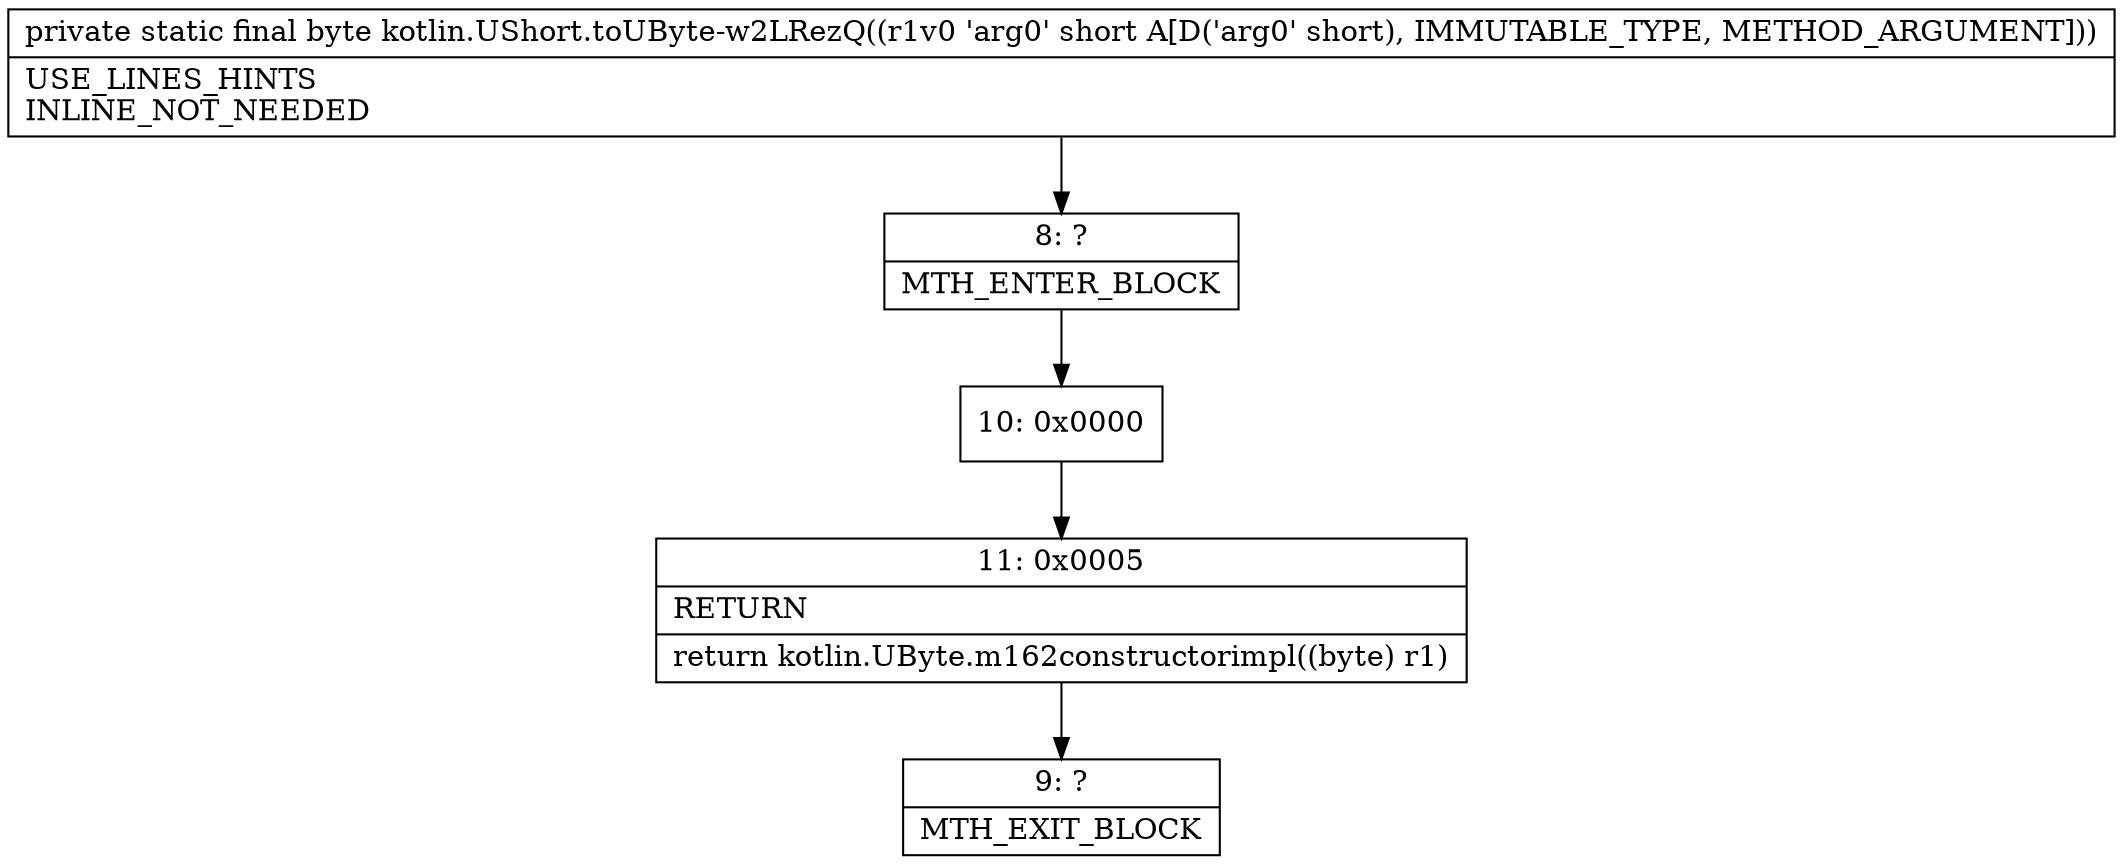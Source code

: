 digraph "CFG forkotlin.UShort.toUByte\-w2LRezQ(S)B" {
Node_8 [shape=record,label="{8\:\ ?|MTH_ENTER_BLOCK\l}"];
Node_10 [shape=record,label="{10\:\ 0x0000}"];
Node_11 [shape=record,label="{11\:\ 0x0005|RETURN\l|return kotlin.UByte.m162constructorimpl((byte) r1)\l}"];
Node_9 [shape=record,label="{9\:\ ?|MTH_EXIT_BLOCK\l}"];
MethodNode[shape=record,label="{private static final byte kotlin.UShort.toUByte\-w2LRezQ((r1v0 'arg0' short A[D('arg0' short), IMMUTABLE_TYPE, METHOD_ARGUMENT]))  | USE_LINES_HINTS\lINLINE_NOT_NEEDED\l}"];
MethodNode -> Node_8;Node_8 -> Node_10;
Node_10 -> Node_11;
Node_11 -> Node_9;
}

